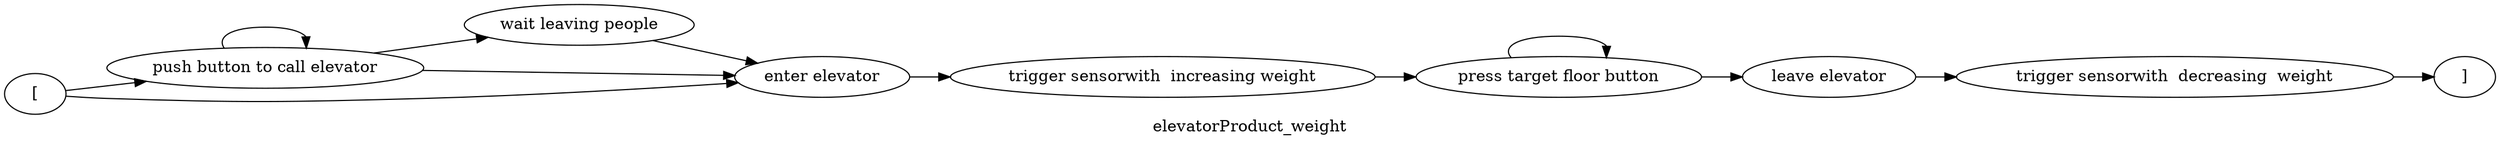 digraph G {
rankdir = LR
label = "elevatorProduct_weight";
esg2_vertex0 -> esg2_vertex4;
esg2_vertex5 -> esg2_vertex6;
esg2_vertex4 -> esg2_vertex2;
esg2_vertex2 -> esg2_vertex1;
esg2_vertex4 -> esg2_vertex1;
esg2_vertex0 -> esg2_vertex1;
esg2_vertex5 -> esg2_vertex5;
esg2_vertex4 -> esg2_vertex4;
esg2_vertex1 -> esg2_vertex7;
esg2_vertex7 -> esg2_vertex5;
esg2_vertex6 -> esg2_vertex8;
esg2_vertex8 -> esg2_vertex3;
esg2_vertex0 [label = "["]
esg2_vertex4 [label = "push button to call elevator"]
esg2_vertex5 [label = "press target floor button"]
esg2_vertex6 [label = "leave elevator"]
esg2_vertex2 [label = "wait leaving people"]
esg2_vertex1 [label = "enter elevator"]
esg2_vertex7 [label = "trigger sensorwith  increasing weight"]
esg2_vertex8 [label = "trigger sensorwith  decreasing  weight"]
esg2_vertex3 [label = "]"]
}
